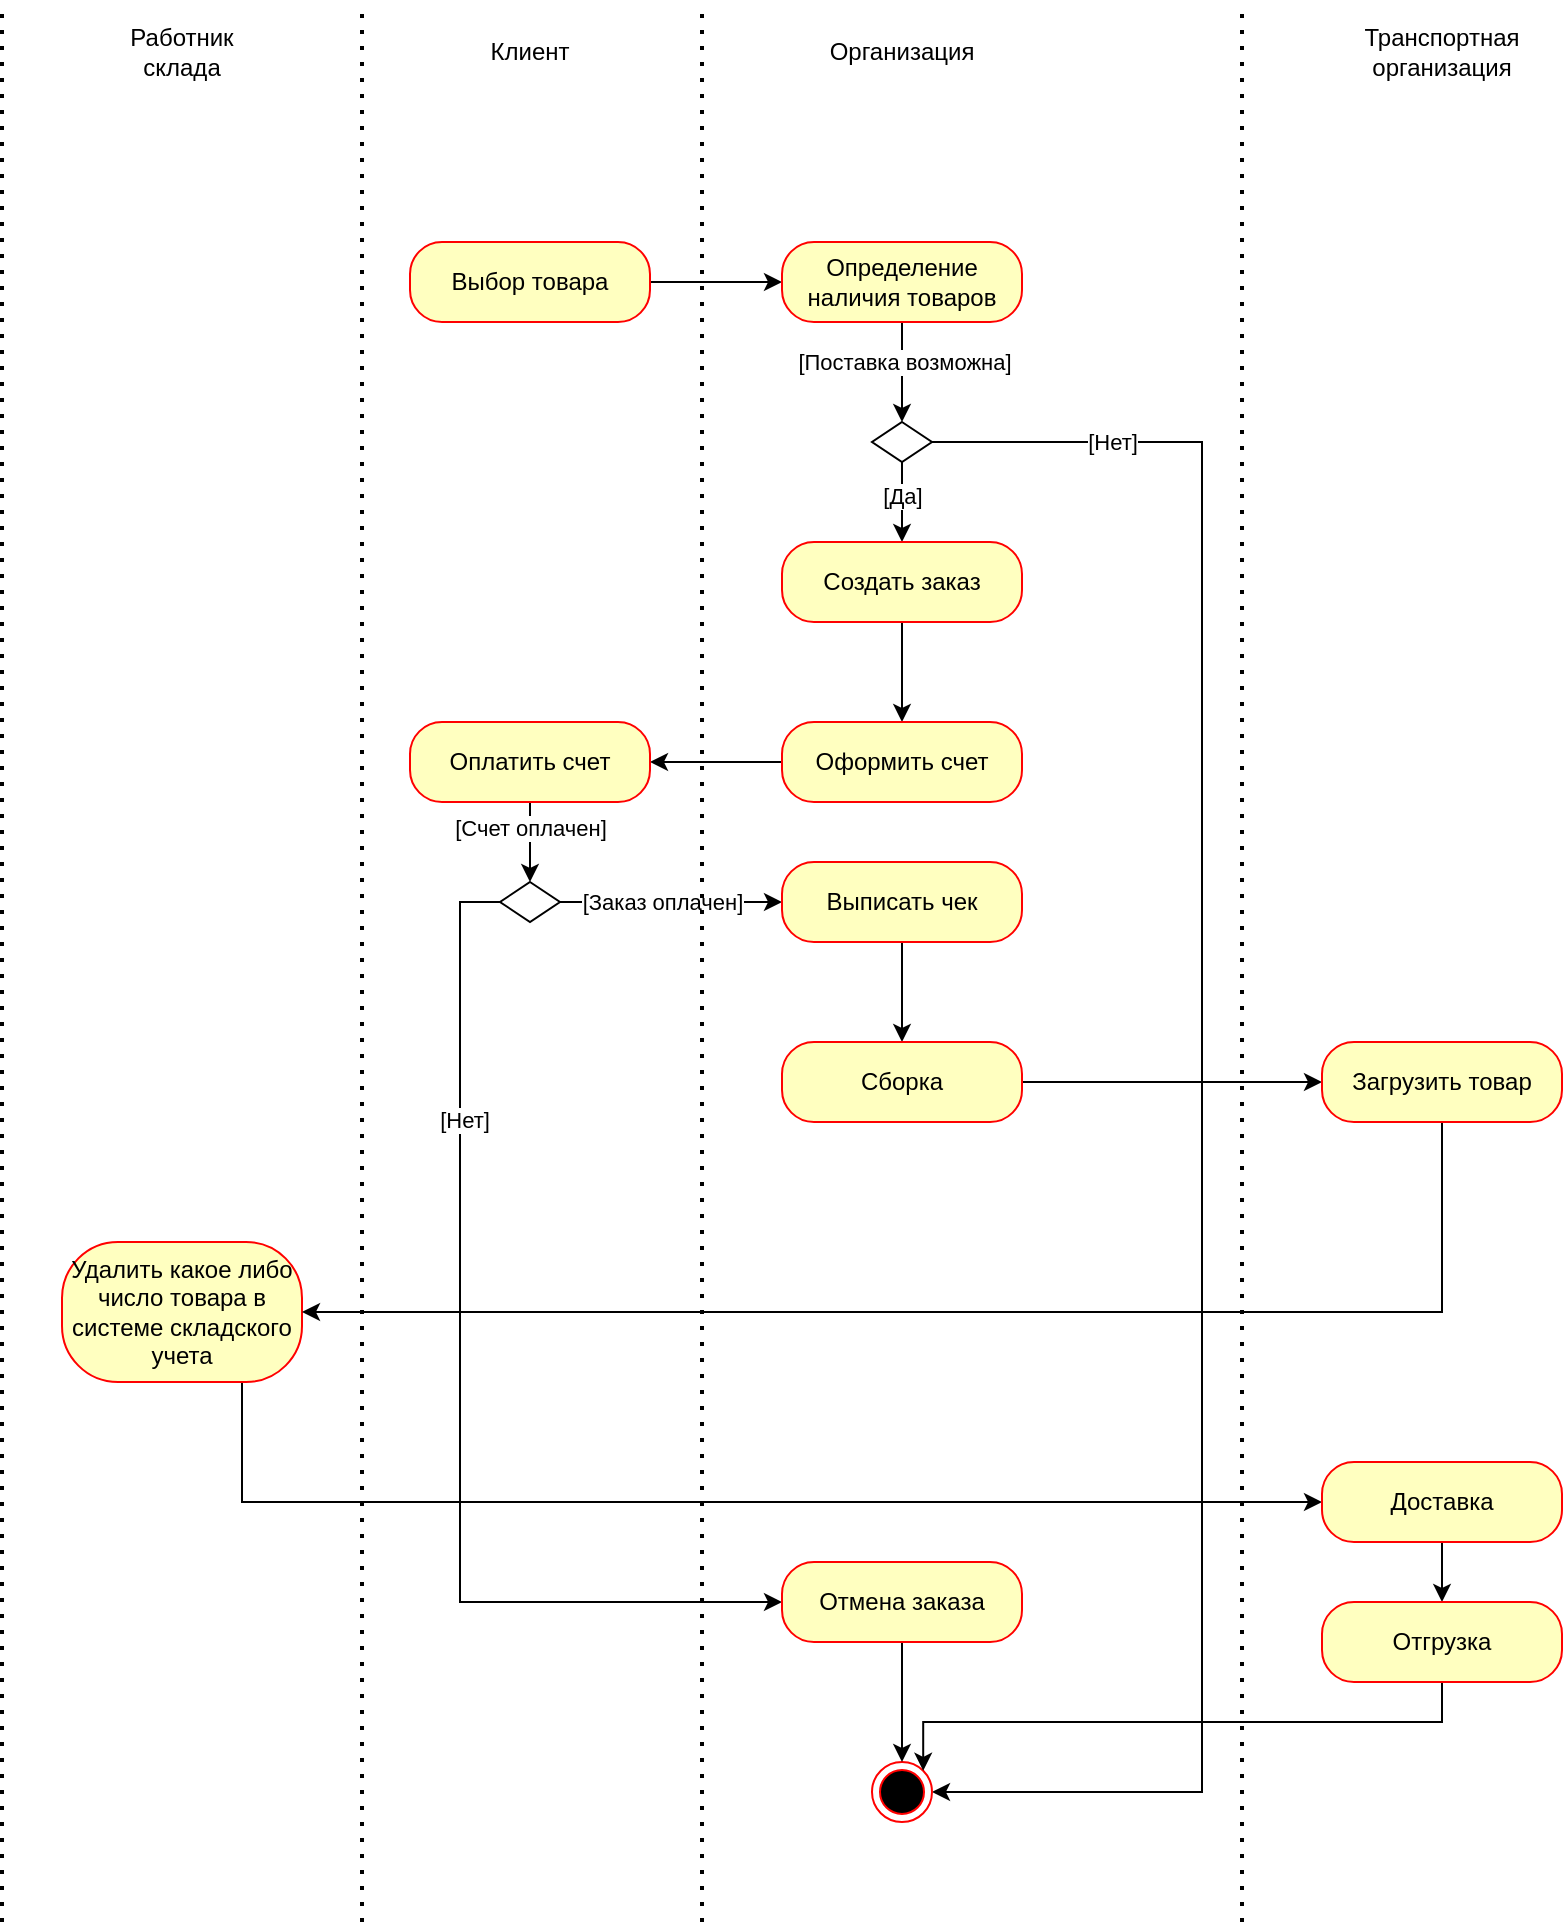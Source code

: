 <mxfile version="24.0.1" type="device">
  <diagram name="Strona-1" id="Iq1txkXJfPX7Zm2s_XGw">
    <mxGraphModel dx="1687" dy="878" grid="1" gridSize="10" guides="1" tooltips="1" connect="1" arrows="1" fold="1" page="1" pageScale="1" pageWidth="827" pageHeight="1169" math="0" shadow="0">
      <root>
        <mxCell id="0" />
        <mxCell id="1" parent="0" />
        <mxCell id="SICG4Mnr6VeIpaEl5emT-1" style="edgeStyle=orthogonalEdgeStyle;rounded=0;orthogonalLoop=1;jettySize=auto;html=1;exitX=1;exitY=0.5;exitDx=0;exitDy=0;entryX=0;entryY=0.5;entryDx=0;entryDy=0;" edge="1" parent="1" source="SICG4Mnr6VeIpaEl5emT-2" target="SICG4Mnr6VeIpaEl5emT-8">
          <mxGeometry relative="1" as="geometry" />
        </mxCell>
        <mxCell id="SICG4Mnr6VeIpaEl5emT-2" value="Выбор товара" style="rounded=1;whiteSpace=wrap;html=1;arcSize=40;fontColor=#000000;fillColor=#ffffc0;strokeColor=#ff0000;" vertex="1" parent="1">
          <mxGeometry x="294" y="160" width="120" height="40" as="geometry" />
        </mxCell>
        <mxCell id="SICG4Mnr6VeIpaEl5emT-3" value="Работник склада" style="text;html=1;align=center;verticalAlign=middle;whiteSpace=wrap;rounded=0;" vertex="1" parent="1">
          <mxGeometry x="150" y="50" width="60" height="30" as="geometry" />
        </mxCell>
        <mxCell id="SICG4Mnr6VeIpaEl5emT-4" value="Организация" style="text;html=1;align=center;verticalAlign=middle;whiteSpace=wrap;rounded=0;" vertex="1" parent="1">
          <mxGeometry x="510" y="50" width="60" height="30" as="geometry" />
        </mxCell>
        <mxCell id="SICG4Mnr6VeIpaEl5emT-5" value="Клиент" style="text;html=1;align=center;verticalAlign=middle;whiteSpace=wrap;rounded=0;" vertex="1" parent="1">
          <mxGeometry x="324" y="50" width="60" height="30" as="geometry" />
        </mxCell>
        <mxCell id="SICG4Mnr6VeIpaEl5emT-6" style="edgeStyle=orthogonalEdgeStyle;rounded=0;orthogonalLoop=1;jettySize=auto;html=1;exitX=0.5;exitY=1;exitDx=0;exitDy=0;entryX=0.5;entryY=0;entryDx=0;entryDy=0;" edge="1" parent="1" source="SICG4Mnr6VeIpaEl5emT-8" target="SICG4Mnr6VeIpaEl5emT-13">
          <mxGeometry relative="1" as="geometry">
            <mxPoint x="540" y="240" as="targetPoint" />
          </mxGeometry>
        </mxCell>
        <mxCell id="SICG4Mnr6VeIpaEl5emT-7" value="[Поставка возможна]" style="edgeLabel;html=1;align=center;verticalAlign=middle;resizable=0;points=[];" vertex="1" connectable="0" parent="SICG4Mnr6VeIpaEl5emT-6">
          <mxGeometry x="-0.194" y="1" relative="1" as="geometry">
            <mxPoint as="offset" />
          </mxGeometry>
        </mxCell>
        <mxCell id="SICG4Mnr6VeIpaEl5emT-8" value="Определение наличия товаров" style="rounded=1;whiteSpace=wrap;html=1;arcSize=40;fontColor=#000000;fillColor=#ffffc0;strokeColor=#ff0000;" vertex="1" parent="1">
          <mxGeometry x="480" y="160" width="120" height="40" as="geometry" />
        </mxCell>
        <mxCell id="SICG4Mnr6VeIpaEl5emT-9" style="edgeStyle=orthogonalEdgeStyle;rounded=0;orthogonalLoop=1;jettySize=auto;html=1;exitX=0.5;exitY=1;exitDx=0;exitDy=0;" edge="1" parent="1" source="SICG4Mnr6VeIpaEl5emT-13">
          <mxGeometry relative="1" as="geometry">
            <mxPoint x="540" y="310" as="targetPoint" />
          </mxGeometry>
        </mxCell>
        <mxCell id="SICG4Mnr6VeIpaEl5emT-10" value="[Да]" style="edgeLabel;html=1;align=center;verticalAlign=middle;resizable=0;points=[];" vertex="1" connectable="0" parent="SICG4Mnr6VeIpaEl5emT-9">
          <mxGeometry x="-0.152" y="2" relative="1" as="geometry">
            <mxPoint x="-2" as="offset" />
          </mxGeometry>
        </mxCell>
        <mxCell id="SICG4Mnr6VeIpaEl5emT-11" style="edgeStyle=orthogonalEdgeStyle;rounded=0;orthogonalLoop=1;jettySize=auto;html=1;exitX=1;exitY=0.5;exitDx=0;exitDy=0;entryX=1;entryY=0.5;entryDx=0;entryDy=0;" edge="1" parent="1" source="SICG4Mnr6VeIpaEl5emT-13" target="SICG4Mnr6VeIpaEl5emT-18">
          <mxGeometry relative="1" as="geometry">
            <mxPoint x="680" y="800" as="targetPoint" />
            <Array as="points">
              <mxPoint x="690" y="260" />
              <mxPoint x="690" y="935" />
            </Array>
          </mxGeometry>
        </mxCell>
        <mxCell id="SICG4Mnr6VeIpaEl5emT-12" value="[Нет]" style="edgeLabel;html=1;align=center;verticalAlign=middle;resizable=0;points=[];" vertex="1" connectable="0" parent="SICG4Mnr6VeIpaEl5emT-11">
          <mxGeometry x="-0.81" relative="1" as="geometry">
            <mxPoint as="offset" />
          </mxGeometry>
        </mxCell>
        <mxCell id="SICG4Mnr6VeIpaEl5emT-13" value="" style="shape=rhombus;perimeter=rhombusPerimeter;whiteSpace=wrap;html=1;align=center;" vertex="1" parent="1">
          <mxGeometry x="525" y="250" width="30" height="20" as="geometry" />
        </mxCell>
        <mxCell id="SICG4Mnr6VeIpaEl5emT-14" style="edgeStyle=orthogonalEdgeStyle;rounded=0;orthogonalLoop=1;jettySize=auto;html=1;exitX=0.5;exitY=1;exitDx=0;exitDy=0;" edge="1" parent="1" source="SICG4Mnr6VeIpaEl5emT-15" target="SICG4Mnr6VeIpaEl5emT-17">
          <mxGeometry relative="1" as="geometry" />
        </mxCell>
        <mxCell id="SICG4Mnr6VeIpaEl5emT-15" value="Создать заказ" style="rounded=1;whiteSpace=wrap;html=1;arcSize=40;fontColor=#000000;fillColor=#ffffc0;strokeColor=#ff0000;" vertex="1" parent="1">
          <mxGeometry x="480" y="310" width="120" height="40" as="geometry" />
        </mxCell>
        <mxCell id="SICG4Mnr6VeIpaEl5emT-16" style="edgeStyle=orthogonalEdgeStyle;rounded=0;orthogonalLoop=1;jettySize=auto;html=1;exitX=0;exitY=0.5;exitDx=0;exitDy=0;entryX=1;entryY=0.5;entryDx=0;entryDy=0;" edge="1" parent="1" source="SICG4Mnr6VeIpaEl5emT-17" target="SICG4Mnr6VeIpaEl5emT-21">
          <mxGeometry relative="1" as="geometry" />
        </mxCell>
        <mxCell id="SICG4Mnr6VeIpaEl5emT-17" value="Оформить счет" style="rounded=1;whiteSpace=wrap;html=1;arcSize=40;fontColor=#000000;fillColor=#ffffc0;strokeColor=#ff0000;" vertex="1" parent="1">
          <mxGeometry x="480" y="400" width="120" height="40" as="geometry" />
        </mxCell>
        <mxCell id="SICG4Mnr6VeIpaEl5emT-18" value="" style="ellipse;html=1;shape=endState;fillColor=#000000;strokeColor=#ff0000;" vertex="1" parent="1">
          <mxGeometry x="525" y="920" width="30" height="30" as="geometry" />
        </mxCell>
        <mxCell id="SICG4Mnr6VeIpaEl5emT-19" style="edgeStyle=orthogonalEdgeStyle;rounded=0;orthogonalLoop=1;jettySize=auto;html=1;exitX=0.5;exitY=1;exitDx=0;exitDy=0;entryX=0.5;entryY=0;entryDx=0;entryDy=0;" edge="1" parent="1" source="SICG4Mnr6VeIpaEl5emT-21" target="SICG4Mnr6VeIpaEl5emT-26">
          <mxGeometry relative="1" as="geometry" />
        </mxCell>
        <mxCell id="SICG4Mnr6VeIpaEl5emT-20" value="[Счет оплачен]" style="edgeLabel;html=1;align=center;verticalAlign=middle;resizable=0;points=[];" vertex="1" connectable="0" parent="SICG4Mnr6VeIpaEl5emT-19">
          <mxGeometry x="-0.35" relative="1" as="geometry">
            <mxPoint as="offset" />
          </mxGeometry>
        </mxCell>
        <mxCell id="SICG4Mnr6VeIpaEl5emT-21" value="Оплатить счет" style="rounded=1;whiteSpace=wrap;html=1;arcSize=40;fontColor=#000000;fillColor=#ffffc0;strokeColor=#ff0000;" vertex="1" parent="1">
          <mxGeometry x="294" y="400" width="120" height="40" as="geometry" />
        </mxCell>
        <mxCell id="SICG4Mnr6VeIpaEl5emT-22" style="edgeStyle=orthogonalEdgeStyle;rounded=0;orthogonalLoop=1;jettySize=auto;html=1;exitX=0;exitY=0.5;exitDx=0;exitDy=0;entryX=0;entryY=0.5;entryDx=0;entryDy=0;" edge="1" parent="1" source="SICG4Mnr6VeIpaEl5emT-26" target="SICG4Mnr6VeIpaEl5emT-28">
          <mxGeometry relative="1" as="geometry" />
        </mxCell>
        <mxCell id="SICG4Mnr6VeIpaEl5emT-23" value="[Нет]" style="edgeLabel;html=1;align=center;verticalAlign=middle;resizable=0;points=[];" vertex="1" connectable="0" parent="SICG4Mnr6VeIpaEl5emT-22">
          <mxGeometry x="-0.515" y="2" relative="1" as="geometry">
            <mxPoint as="offset" />
          </mxGeometry>
        </mxCell>
        <mxCell id="SICG4Mnr6VeIpaEl5emT-24" style="edgeStyle=orthogonalEdgeStyle;rounded=0;orthogonalLoop=1;jettySize=auto;html=1;exitX=1;exitY=0.5;exitDx=0;exitDy=0;entryX=0;entryY=0.5;entryDx=0;entryDy=0;" edge="1" parent="1" source="SICG4Mnr6VeIpaEl5emT-26" target="SICG4Mnr6VeIpaEl5emT-31">
          <mxGeometry relative="1" as="geometry">
            <mxPoint x="530" y="489.667" as="targetPoint" />
          </mxGeometry>
        </mxCell>
        <mxCell id="SICG4Mnr6VeIpaEl5emT-25" value="[Заказ оплачен]" style="edgeLabel;html=1;align=center;verticalAlign=middle;resizable=0;points=[];" vertex="1" connectable="0" parent="SICG4Mnr6VeIpaEl5emT-24">
          <mxGeometry x="-0.315" y="-1" relative="1" as="geometry">
            <mxPoint x="13" y="-1" as="offset" />
          </mxGeometry>
        </mxCell>
        <mxCell id="SICG4Mnr6VeIpaEl5emT-26" value="" style="shape=rhombus;perimeter=rhombusPerimeter;whiteSpace=wrap;html=1;align=center;" vertex="1" parent="1">
          <mxGeometry x="339" y="480" width="30" height="20" as="geometry" />
        </mxCell>
        <mxCell id="SICG4Mnr6VeIpaEl5emT-27" style="edgeStyle=orthogonalEdgeStyle;rounded=0;orthogonalLoop=1;jettySize=auto;html=1;exitX=0.5;exitY=1;exitDx=0;exitDy=0;" edge="1" parent="1" source="SICG4Mnr6VeIpaEl5emT-28" target="SICG4Mnr6VeIpaEl5emT-18">
          <mxGeometry relative="1" as="geometry" />
        </mxCell>
        <mxCell id="SICG4Mnr6VeIpaEl5emT-28" value="Отмена заказа" style="rounded=1;whiteSpace=wrap;html=1;arcSize=40;fontColor=#000000;fillColor=#ffffc0;strokeColor=#ff0000;" vertex="1" parent="1">
          <mxGeometry x="480" y="820" width="120" height="40" as="geometry" />
        </mxCell>
        <mxCell id="SICG4Mnr6VeIpaEl5emT-29" style="edgeStyle=orthogonalEdgeStyle;rounded=0;orthogonalLoop=1;jettySize=auto;html=1;exitX=0.5;exitY=1;exitDx=0;exitDy=0;" edge="1" parent="1" source="SICG4Mnr6VeIpaEl5emT-5" target="SICG4Mnr6VeIpaEl5emT-5">
          <mxGeometry relative="1" as="geometry" />
        </mxCell>
        <mxCell id="SICG4Mnr6VeIpaEl5emT-30" style="edgeStyle=orthogonalEdgeStyle;rounded=0;orthogonalLoop=1;jettySize=auto;html=1;exitX=0.5;exitY=1;exitDx=0;exitDy=0;" edge="1" parent="1" source="SICG4Mnr6VeIpaEl5emT-31">
          <mxGeometry relative="1" as="geometry">
            <mxPoint x="540" y="560" as="targetPoint" />
          </mxGeometry>
        </mxCell>
        <mxCell id="SICG4Mnr6VeIpaEl5emT-31" value="Выписать чек" style="rounded=1;whiteSpace=wrap;html=1;arcSize=40;fontColor=#000000;fillColor=#ffffc0;strokeColor=#ff0000;" vertex="1" parent="1">
          <mxGeometry x="480" y="470" width="120" height="40" as="geometry" />
        </mxCell>
        <mxCell id="SICG4Mnr6VeIpaEl5emT-51" style="edgeStyle=orthogonalEdgeStyle;rounded=0;orthogonalLoop=1;jettySize=auto;html=1;exitX=1;exitY=0.5;exitDx=0;exitDy=0;entryX=0;entryY=0.5;entryDx=0;entryDy=0;" edge="1" parent="1" source="SICG4Mnr6VeIpaEl5emT-33" target="SICG4Mnr6VeIpaEl5emT-50">
          <mxGeometry relative="1" as="geometry" />
        </mxCell>
        <mxCell id="SICG4Mnr6VeIpaEl5emT-33" value="Сборка" style="rounded=1;whiteSpace=wrap;html=1;arcSize=40;fontColor=#000000;fillColor=#ffffc0;strokeColor=#ff0000;" vertex="1" parent="1">
          <mxGeometry x="480" y="560" width="120" height="40" as="geometry" />
        </mxCell>
        <mxCell id="SICG4Mnr6VeIpaEl5emT-53" style="edgeStyle=orthogonalEdgeStyle;rounded=0;orthogonalLoop=1;jettySize=auto;html=1;exitX=0.75;exitY=1;exitDx=0;exitDy=0;entryX=0;entryY=0.5;entryDx=0;entryDy=0;" edge="1" parent="1" source="SICG4Mnr6VeIpaEl5emT-39" target="SICG4Mnr6VeIpaEl5emT-46">
          <mxGeometry relative="1" as="geometry" />
        </mxCell>
        <mxCell id="SICG4Mnr6VeIpaEl5emT-39" value="Удалить какое либо число товара в системе складского учета" style="rounded=1;whiteSpace=wrap;html=1;arcSize=40;fontColor=#000000;fillColor=#ffffc0;strokeColor=#ff0000;" vertex="1" parent="1">
          <mxGeometry x="120" y="660" width="120" height="70" as="geometry" />
        </mxCell>
        <mxCell id="SICG4Mnr6VeIpaEl5emT-40" value="" style="endArrow=none;dashed=1;html=1;dashPattern=1 3;strokeWidth=2;rounded=0;" edge="1" parent="1">
          <mxGeometry width="50" height="50" relative="1" as="geometry">
            <mxPoint x="440" y="1000" as="sourcePoint" />
            <mxPoint x="440" y="40" as="targetPoint" />
          </mxGeometry>
        </mxCell>
        <mxCell id="SICG4Mnr6VeIpaEl5emT-41" value="" style="endArrow=none;dashed=1;html=1;dashPattern=1 3;strokeWidth=2;rounded=0;" edge="1" parent="1">
          <mxGeometry width="50" height="50" relative="1" as="geometry">
            <mxPoint x="270" y="1000" as="sourcePoint" />
            <mxPoint x="270" y="40" as="targetPoint" />
          </mxGeometry>
        </mxCell>
        <mxCell id="SICG4Mnr6VeIpaEl5emT-42" value="" style="endArrow=none;dashed=1;html=1;dashPattern=1 3;strokeWidth=2;rounded=0;" edge="1" parent="1">
          <mxGeometry width="50" height="50" relative="1" as="geometry">
            <mxPoint x="90" y="1000" as="sourcePoint" />
            <mxPoint x="90" y="40" as="targetPoint" />
          </mxGeometry>
        </mxCell>
        <mxCell id="SICG4Mnr6VeIpaEl5emT-44" value="" style="endArrow=none;dashed=1;html=1;dashPattern=1 3;strokeWidth=2;rounded=0;" edge="1" parent="1">
          <mxGeometry width="50" height="50" relative="1" as="geometry">
            <mxPoint x="710" y="1000" as="sourcePoint" />
            <mxPoint x="710" y="40" as="targetPoint" />
          </mxGeometry>
        </mxCell>
        <mxCell id="SICG4Mnr6VeIpaEl5emT-45" value="Транспортная организация" style="text;html=1;align=center;verticalAlign=middle;whiteSpace=wrap;rounded=0;" vertex="1" parent="1">
          <mxGeometry x="780" y="50" width="60" height="30" as="geometry" />
        </mxCell>
        <mxCell id="SICG4Mnr6VeIpaEl5emT-48" style="edgeStyle=orthogonalEdgeStyle;rounded=0;orthogonalLoop=1;jettySize=auto;html=1;exitX=0.5;exitY=1;exitDx=0;exitDy=0;entryX=0.5;entryY=0;entryDx=0;entryDy=0;" edge="1" parent="1" source="SICG4Mnr6VeIpaEl5emT-46" target="SICG4Mnr6VeIpaEl5emT-47">
          <mxGeometry relative="1" as="geometry" />
        </mxCell>
        <mxCell id="SICG4Mnr6VeIpaEl5emT-46" value="Доставка" style="rounded=1;whiteSpace=wrap;html=1;arcSize=40;fontColor=#000000;fillColor=#ffffc0;strokeColor=#ff0000;" vertex="1" parent="1">
          <mxGeometry x="750" y="770" width="120" height="40" as="geometry" />
        </mxCell>
        <mxCell id="SICG4Mnr6VeIpaEl5emT-54" style="edgeStyle=orthogonalEdgeStyle;rounded=0;orthogonalLoop=1;jettySize=auto;html=1;exitX=0.5;exitY=1;exitDx=0;exitDy=0;entryX=1;entryY=0;entryDx=0;entryDy=0;" edge="1" parent="1" source="SICG4Mnr6VeIpaEl5emT-47" target="SICG4Mnr6VeIpaEl5emT-18">
          <mxGeometry relative="1" as="geometry" />
        </mxCell>
        <mxCell id="SICG4Mnr6VeIpaEl5emT-47" value="Отгрузка" style="rounded=1;whiteSpace=wrap;html=1;arcSize=40;fontColor=#000000;fillColor=#ffffc0;strokeColor=#ff0000;" vertex="1" parent="1">
          <mxGeometry x="750" y="840" width="120" height="40" as="geometry" />
        </mxCell>
        <mxCell id="SICG4Mnr6VeIpaEl5emT-52" style="edgeStyle=orthogonalEdgeStyle;rounded=0;orthogonalLoop=1;jettySize=auto;html=1;exitX=0.5;exitY=1;exitDx=0;exitDy=0;entryX=1;entryY=0.5;entryDx=0;entryDy=0;" edge="1" parent="1" source="SICG4Mnr6VeIpaEl5emT-50" target="SICG4Mnr6VeIpaEl5emT-39">
          <mxGeometry relative="1" as="geometry" />
        </mxCell>
        <mxCell id="SICG4Mnr6VeIpaEl5emT-50" value="Загрузить товар" style="rounded=1;whiteSpace=wrap;html=1;arcSize=40;fontColor=#000000;fillColor=#ffffc0;strokeColor=#ff0000;" vertex="1" parent="1">
          <mxGeometry x="750" y="560" width="120" height="40" as="geometry" />
        </mxCell>
      </root>
    </mxGraphModel>
  </diagram>
</mxfile>
